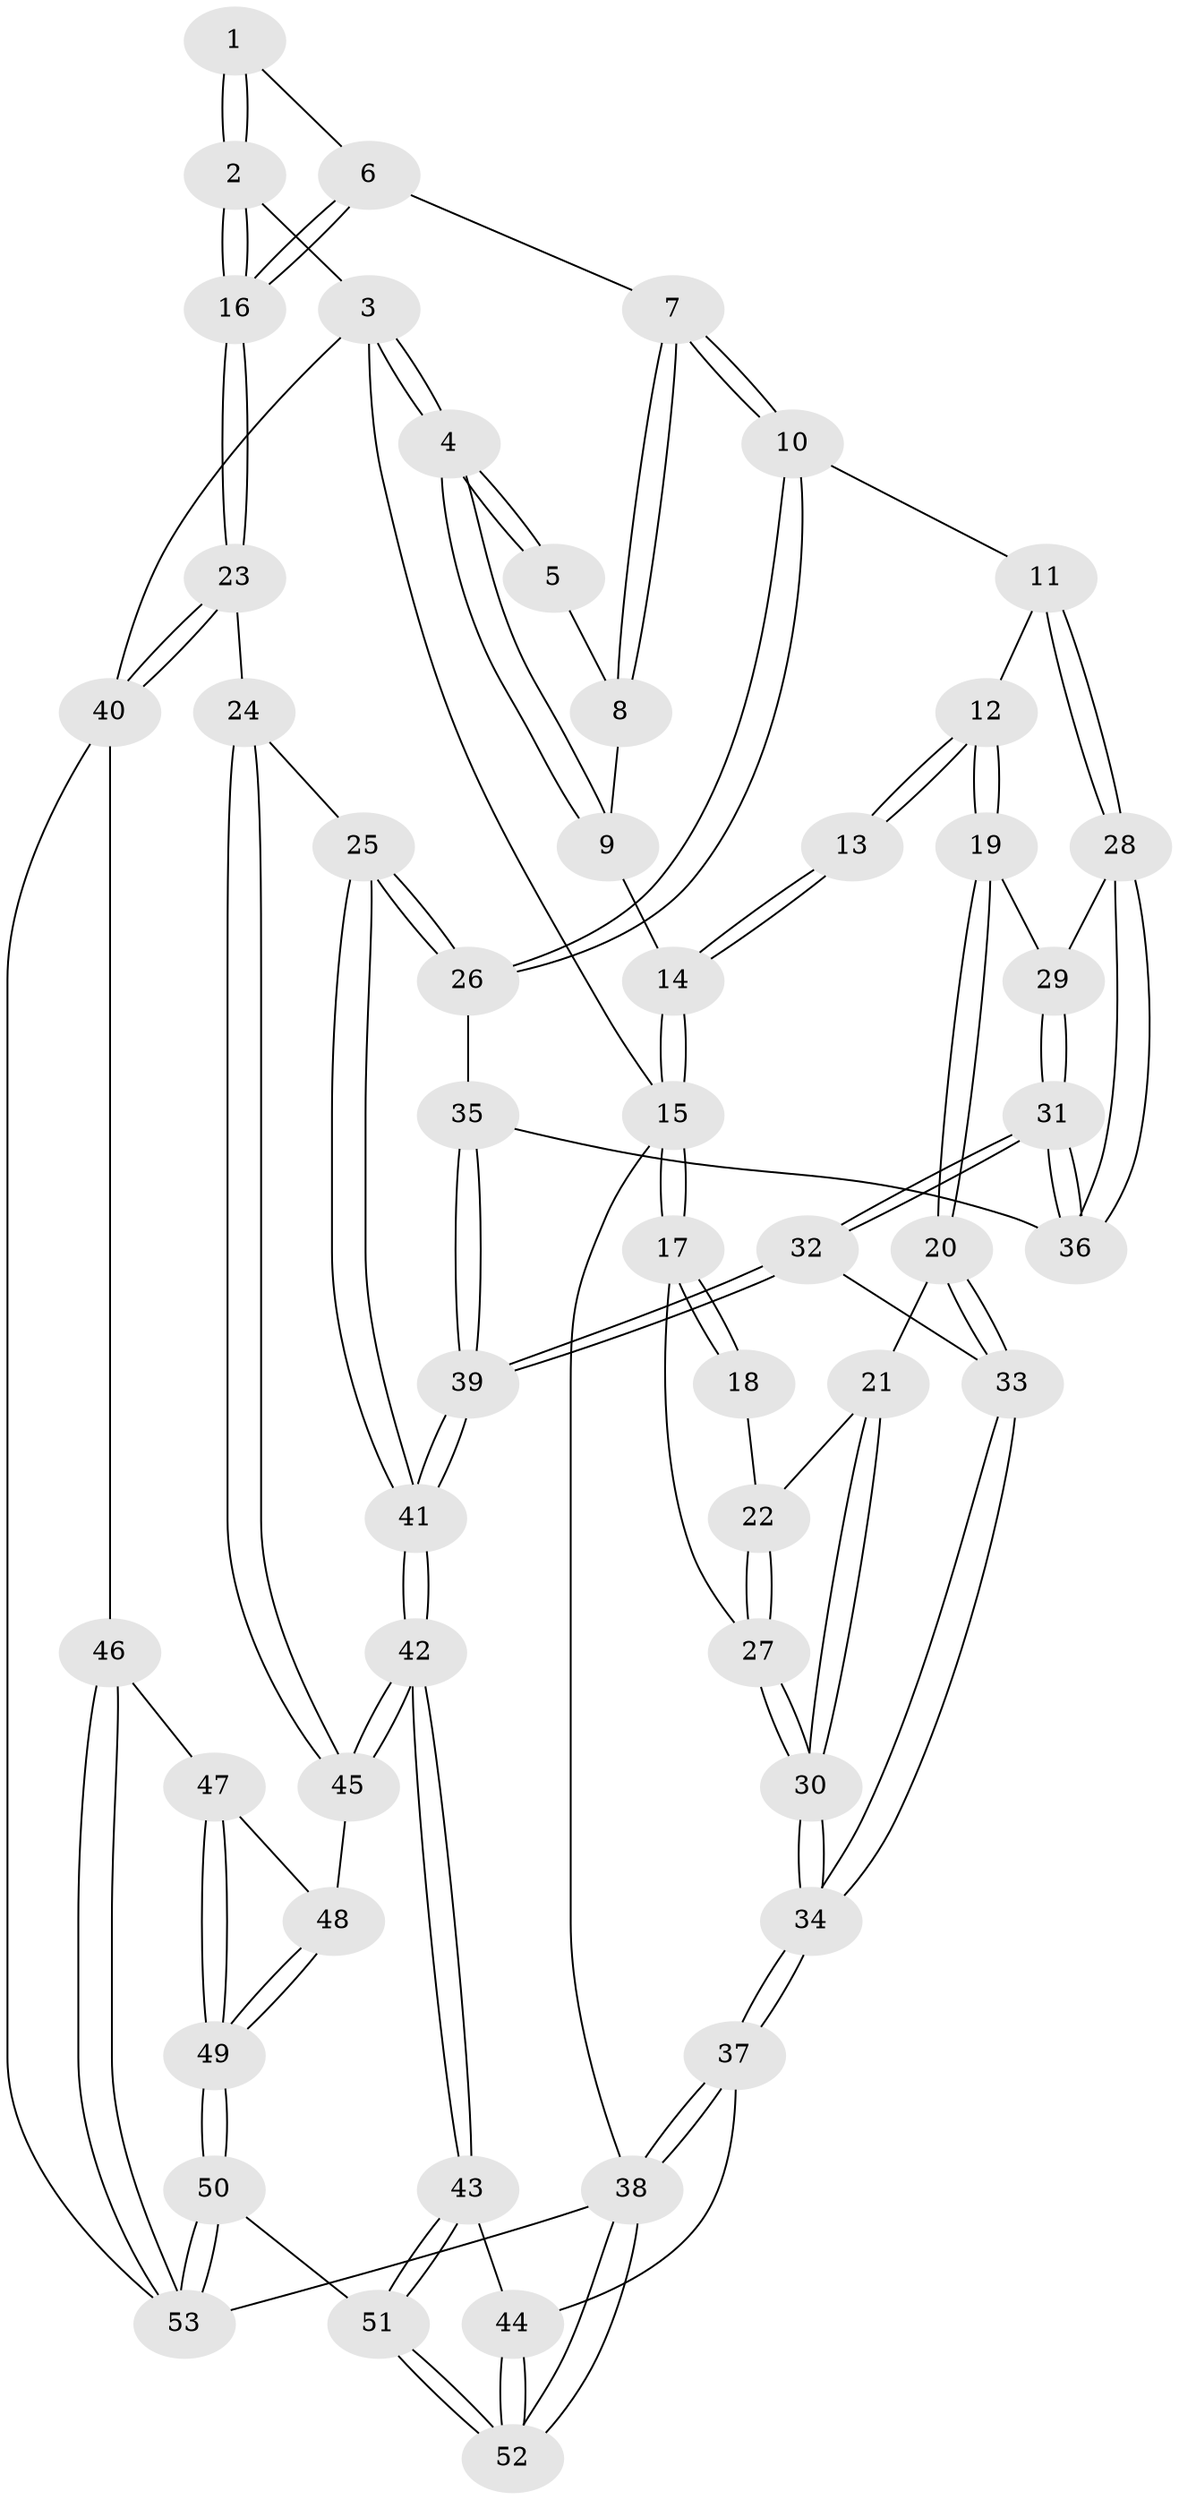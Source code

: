 // Generated by graph-tools (version 1.1) at 2025/01/03/09/25 05:01:28]
// undirected, 53 vertices, 129 edges
graph export_dot {
graph [start="1"]
  node [color=gray90,style=filled];
  1 [pos="+0.8030086553652839+0.08007889713268208"];
  2 [pos="+1+0.043384506494080585"];
  3 [pos="+1+0"];
  4 [pos="+1+0"];
  5 [pos="+0.8001582755643458+0.07398803955690444"];
  6 [pos="+0.8093278113419794+0.16357481627634385"];
  7 [pos="+0.7291413804082822+0.19565756108601326"];
  8 [pos="+0.5677473753613259+0"];
  9 [pos="+0.504608233929989+0"];
  10 [pos="+0.6796575259981675+0.3081736140374181"];
  11 [pos="+0.5789037765621029+0.261015787206513"];
  12 [pos="+0.43219789337815534+0.03506179321574887"];
  13 [pos="+0.43401171182049464+0"];
  14 [pos="+0.48557133589900064+0"];
  15 [pos="+0+0"];
  16 [pos="+1+0.26421175029177063"];
  17 [pos="+0+0"];
  18 [pos="+0.1894037036051383+0.07882053460646607"];
  19 [pos="+0.3296568284110742+0.24479362314339892"];
  20 [pos="+0.21019481136291193+0.30058595555308665"];
  21 [pos="+0.14713565271857137+0.26279020535575753"];
  22 [pos="+0.11659581868943251+0.22032381270005436"];
  23 [pos="+1+0.528357658924568"];
  24 [pos="+0.8026017949359876+0.5194767332947833"];
  25 [pos="+0.7701566934993851+0.50559882453796"];
  26 [pos="+0.7661204359997615+0.5010675223112545"];
  27 [pos="+0+0.0036223760665625086"];
  28 [pos="+0.44730097473226255+0.3727655850774283"];
  29 [pos="+0.3760199909913884+0.30343117388847385"];
  30 [pos="+0+0.4992499189708894"];
  31 [pos="+0.31336753549286045+0.46326355356490573"];
  32 [pos="+0.21737126249693034+0.5387024113369975"];
  33 [pos="+0.19746441997570646+0.5291150578035647"];
  34 [pos="+0+0.6170652764748948"];
  35 [pos="+0.47432929598774526+0.4269228869623331"];
  36 [pos="+0.4503791066793708+0.3897235331549278"];
  37 [pos="+0+0.7169547896563706"];
  38 [pos="+0+1"];
  39 [pos="+0.37200673345572777+0.6722834935931485"];
  40 [pos="+1+0.6624689363526162"];
  41 [pos="+0.3901792267963294+0.702601723521606"];
  42 [pos="+0.39061582397344313+0.7576097742167331"];
  43 [pos="+0.38656990800874685+0.769305502322426"];
  44 [pos="+0.2204943631926193+0.8601797221477673"];
  45 [pos="+0.6807395289443041+0.8005264402182736"];
  46 [pos="+0.8622062306250875+0.8948302584574032"];
  47 [pos="+0.7858325185934084+0.8608920885408439"];
  48 [pos="+0.6821064007387748+0.8045363863150136"];
  49 [pos="+0.6251354777324133+1"];
  50 [pos="+0.5793341619622685+1"];
  51 [pos="+0.5465857498584183+1"];
  52 [pos="+0.14102063157932226+1"];
  53 [pos="+0.7535050558940831+1"];
  1 -- 2;
  1 -- 2;
  1 -- 6;
  2 -- 3;
  2 -- 16;
  2 -- 16;
  3 -- 4;
  3 -- 4;
  3 -- 15;
  3 -- 40;
  4 -- 5;
  4 -- 5;
  4 -- 9;
  4 -- 9;
  5 -- 8;
  6 -- 7;
  6 -- 16;
  6 -- 16;
  7 -- 8;
  7 -- 8;
  7 -- 10;
  7 -- 10;
  8 -- 9;
  9 -- 14;
  10 -- 11;
  10 -- 26;
  10 -- 26;
  11 -- 12;
  11 -- 28;
  11 -- 28;
  12 -- 13;
  12 -- 13;
  12 -- 19;
  12 -- 19;
  13 -- 14;
  13 -- 14;
  14 -- 15;
  14 -- 15;
  15 -- 17;
  15 -- 17;
  15 -- 38;
  16 -- 23;
  16 -- 23;
  17 -- 18;
  17 -- 18;
  17 -- 27;
  18 -- 22;
  19 -- 20;
  19 -- 20;
  19 -- 29;
  20 -- 21;
  20 -- 33;
  20 -- 33;
  21 -- 22;
  21 -- 30;
  21 -- 30;
  22 -- 27;
  22 -- 27;
  23 -- 24;
  23 -- 40;
  23 -- 40;
  24 -- 25;
  24 -- 45;
  24 -- 45;
  25 -- 26;
  25 -- 26;
  25 -- 41;
  25 -- 41;
  26 -- 35;
  27 -- 30;
  27 -- 30;
  28 -- 29;
  28 -- 36;
  28 -- 36;
  29 -- 31;
  29 -- 31;
  30 -- 34;
  30 -- 34;
  31 -- 32;
  31 -- 32;
  31 -- 36;
  31 -- 36;
  32 -- 33;
  32 -- 39;
  32 -- 39;
  33 -- 34;
  33 -- 34;
  34 -- 37;
  34 -- 37;
  35 -- 36;
  35 -- 39;
  35 -- 39;
  37 -- 38;
  37 -- 38;
  37 -- 44;
  38 -- 52;
  38 -- 52;
  38 -- 53;
  39 -- 41;
  39 -- 41;
  40 -- 46;
  40 -- 53;
  41 -- 42;
  41 -- 42;
  42 -- 43;
  42 -- 43;
  42 -- 45;
  42 -- 45;
  43 -- 44;
  43 -- 51;
  43 -- 51;
  44 -- 52;
  44 -- 52;
  45 -- 48;
  46 -- 47;
  46 -- 53;
  46 -- 53;
  47 -- 48;
  47 -- 49;
  47 -- 49;
  48 -- 49;
  48 -- 49;
  49 -- 50;
  49 -- 50;
  50 -- 51;
  50 -- 53;
  50 -- 53;
  51 -- 52;
  51 -- 52;
}
